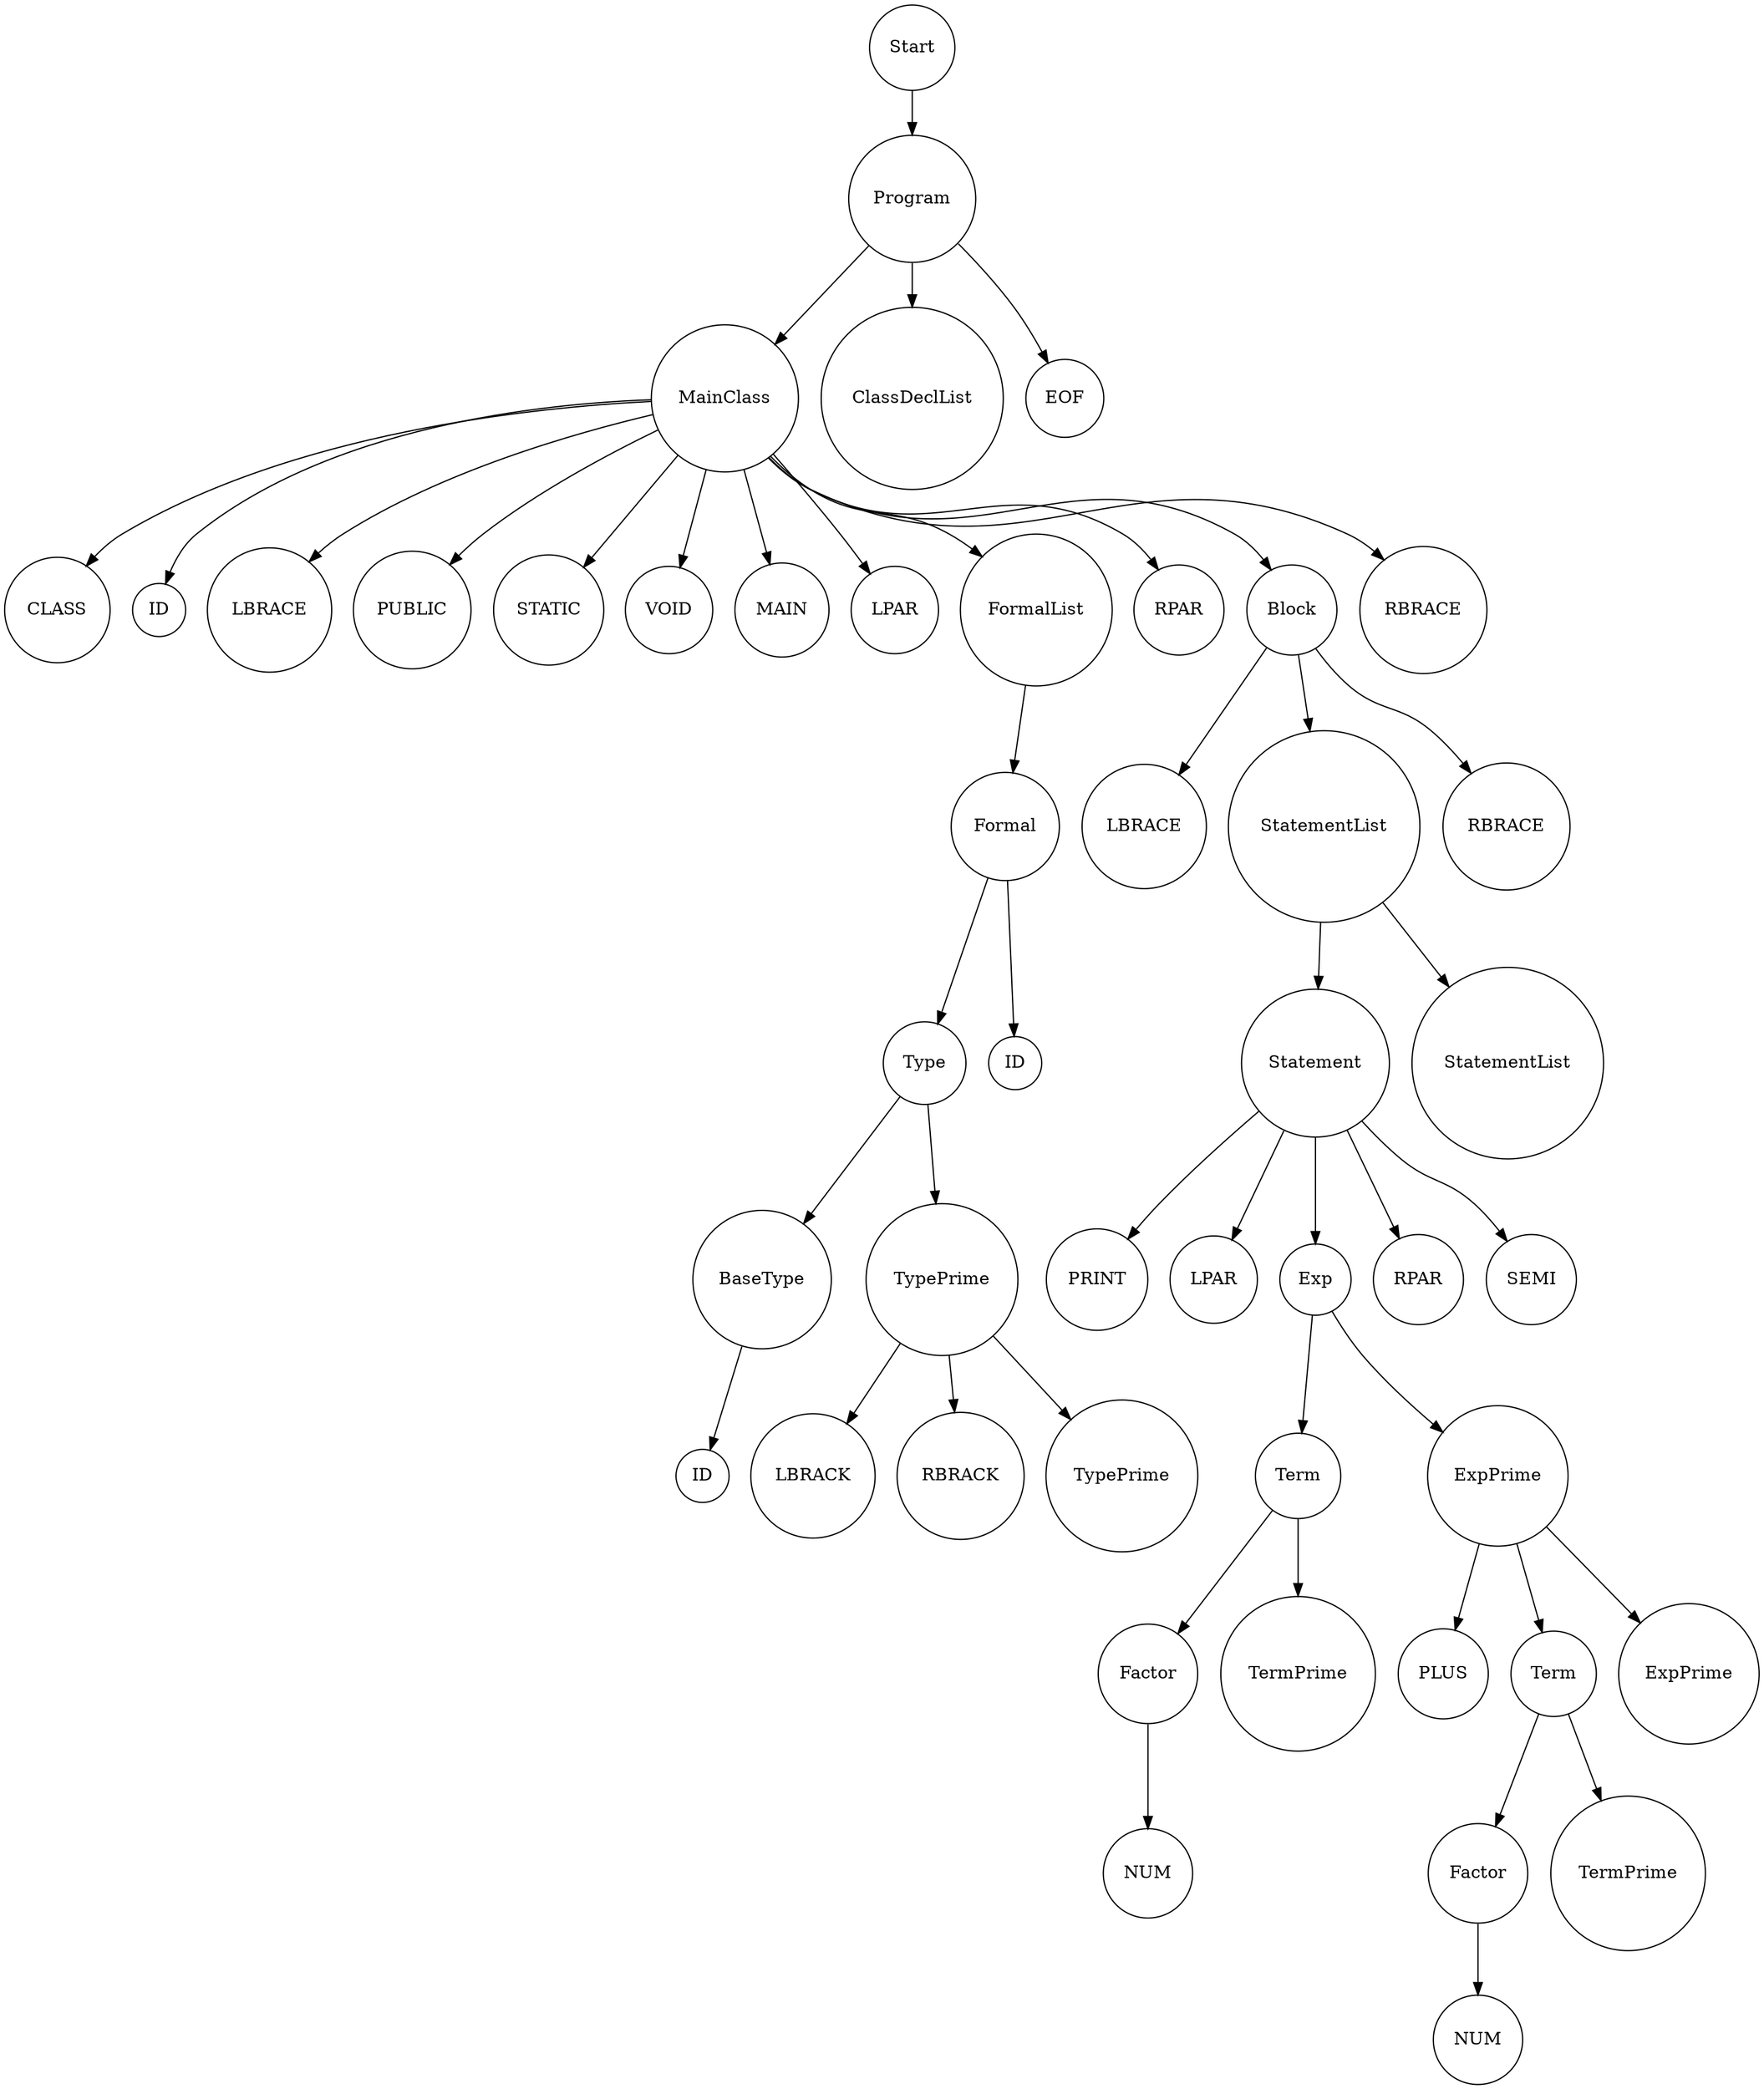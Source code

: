 digraph G {
            rankdir=TB; // Tree-like top-bottom orientation
            node [shape=circle];
              node0 [label="Start"];
  node0_0 [label="Program"];
  node0 -> node0_0;
  node0_0_0 [label="MainClass"];
  node0_0 -> node0_0_0;
  node0_0_0_0 [label="CLASS"];
  node0_0_0 -> node0_0_0_0;
  node0_0_0_1 [label="ID"];
  node0_0_0 -> node0_0_0_1;
  node0_0_0_2 [label="LBRACE"];
  node0_0_0 -> node0_0_0_2;
  node0_0_0_3 [label="PUBLIC"];
  node0_0_0 -> node0_0_0_3;
  node0_0_0_4 [label="STATIC"];
  node0_0_0 -> node0_0_0_4;
  node0_0_0_5 [label="VOID"];
  node0_0_0 -> node0_0_0_5;
  node0_0_0_6 [label="MAIN"];
  node0_0_0 -> node0_0_0_6;
  node0_0_0_7 [label="LPAR"];
  node0_0_0 -> node0_0_0_7;
  node0_0_0_8 [label="FormalList"];
  node0_0_0 -> node0_0_0_8;
  node0_0_0_8_0 [label="Formal"];
  node0_0_0_8 -> node0_0_0_8_0;
  node0_0_0_8_0_0 [label="Type"];
  node0_0_0_8_0 -> node0_0_0_8_0_0;
  node0_0_0_8_0_0_0 [label="BaseType"];
  node0_0_0_8_0_0 -> node0_0_0_8_0_0_0;
  node0_0_0_8_0_0_0_0 [label="ID"];
  node0_0_0_8_0_0_0 -> node0_0_0_8_0_0_0_0;
  node0_0_0_8_0_0_1 [label="TypePrime"];
  node0_0_0_8_0_0 -> node0_0_0_8_0_0_1;
  node0_0_0_8_0_0_1_0 [label="LBRACK"];
  node0_0_0_8_0_0_1 -> node0_0_0_8_0_0_1_0;
  node0_0_0_8_0_0_1_1 [label="RBRACK"];
  node0_0_0_8_0_0_1 -> node0_0_0_8_0_0_1_1;
  node0_0_0_8_0_0_1_2 [label="TypePrime"];
  node0_0_0_8_0_0_1 -> node0_0_0_8_0_0_1_2;
  node0_0_0_8_0_1 [label="ID"];
  node0_0_0_8_0 -> node0_0_0_8_0_1;
  node0_0_0_9 [label="RPAR"];
  node0_0_0 -> node0_0_0_9;
  node0_0_0_10 [label="Block"];
  node0_0_0 -> node0_0_0_10;
  node0_0_0_10_0 [label="LBRACE"];
  node0_0_0_10 -> node0_0_0_10_0;
  node0_0_0_10_1 [label="StatementList"];
  node0_0_0_10 -> node0_0_0_10_1;
  node0_0_0_10_1_0 [label="Statement"];
  node0_0_0_10_1 -> node0_0_0_10_1_0;
  node0_0_0_10_1_0_0 [label="PRINT"];
  node0_0_0_10_1_0 -> node0_0_0_10_1_0_0;
  node0_0_0_10_1_0_1 [label="LPAR"];
  node0_0_0_10_1_0 -> node0_0_0_10_1_0_1;
  node0_0_0_10_1_0_2 [label="Exp"];
  node0_0_0_10_1_0 -> node0_0_0_10_1_0_2;
  node0_0_0_10_1_0_2_0 [label="Term"];
  node0_0_0_10_1_0_2 -> node0_0_0_10_1_0_2_0;
  node0_0_0_10_1_0_2_0_0 [label="Factor"];
  node0_0_0_10_1_0_2_0 -> node0_0_0_10_1_0_2_0_0;
  node0_0_0_10_1_0_2_0_0_0 [label="NUM"];
  node0_0_0_10_1_0_2_0_0 -> node0_0_0_10_1_0_2_0_0_0;
  node0_0_0_10_1_0_2_0_1 [label="TermPrime"];
  node0_0_0_10_1_0_2_0 -> node0_0_0_10_1_0_2_0_1;
  node0_0_0_10_1_0_2_1 [label="ExpPrime"];
  node0_0_0_10_1_0_2 -> node0_0_0_10_1_0_2_1;
  node0_0_0_10_1_0_2_1_0 [label="PLUS"];
  node0_0_0_10_1_0_2_1 -> node0_0_0_10_1_0_2_1_0;
  node0_0_0_10_1_0_2_1_1 [label="Term"];
  node0_0_0_10_1_0_2_1 -> node0_0_0_10_1_0_2_1_1;
  node0_0_0_10_1_0_2_1_1_0 [label="Factor"];
  node0_0_0_10_1_0_2_1_1 -> node0_0_0_10_1_0_2_1_1_0;
  node0_0_0_10_1_0_2_1_1_0_0 [label="NUM"];
  node0_0_0_10_1_0_2_1_1_0 -> node0_0_0_10_1_0_2_1_1_0_0;
  node0_0_0_10_1_0_2_1_1_1 [label="TermPrime"];
  node0_0_0_10_1_0_2_1_1 -> node0_0_0_10_1_0_2_1_1_1;
  node0_0_0_10_1_0_2_1_2 [label="ExpPrime"];
  node0_0_0_10_1_0_2_1 -> node0_0_0_10_1_0_2_1_2;
  node0_0_0_10_1_0_3 [label="RPAR"];
  node0_0_0_10_1_0 -> node0_0_0_10_1_0_3;
  node0_0_0_10_1_0_4 [label="SEMI"];
  node0_0_0_10_1_0 -> node0_0_0_10_1_0_4;
  node0_0_0_10_1_1 [label="StatementList"];
  node0_0_0_10_1 -> node0_0_0_10_1_1;
  node0_0_0_10_2 [label="RBRACE"];
  node0_0_0_10 -> node0_0_0_10_2;
  node0_0_0_11 [label="RBRACE"];
  node0_0_0 -> node0_0_0_11;
  node0_0_1 [label="ClassDeclList"];
  node0_0 -> node0_0_1;
  node0_0_2 [label="EOF"];
  node0_0 -> node0_0_2;
        }